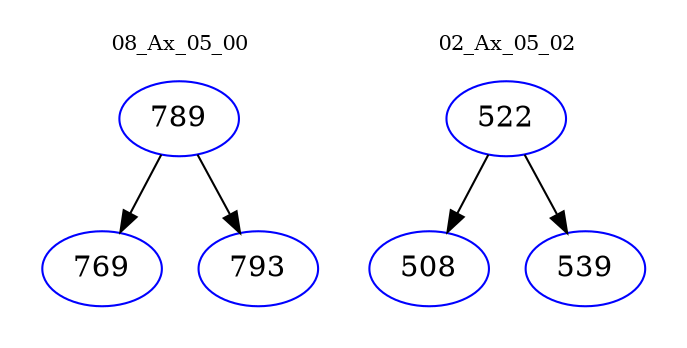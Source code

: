 digraph{
subgraph cluster_0 {
color = white
label = "08_Ax_05_00";
fontsize=10;
T0_789 [label="789", color="blue"]
T0_789 -> T0_769 [color="black"]
T0_769 [label="769", color="blue"]
T0_789 -> T0_793 [color="black"]
T0_793 [label="793", color="blue"]
}
subgraph cluster_1 {
color = white
label = "02_Ax_05_02";
fontsize=10;
T1_522 [label="522", color="blue"]
T1_522 -> T1_508 [color="black"]
T1_508 [label="508", color="blue"]
T1_522 -> T1_539 [color="black"]
T1_539 [label="539", color="blue"]
}
}

